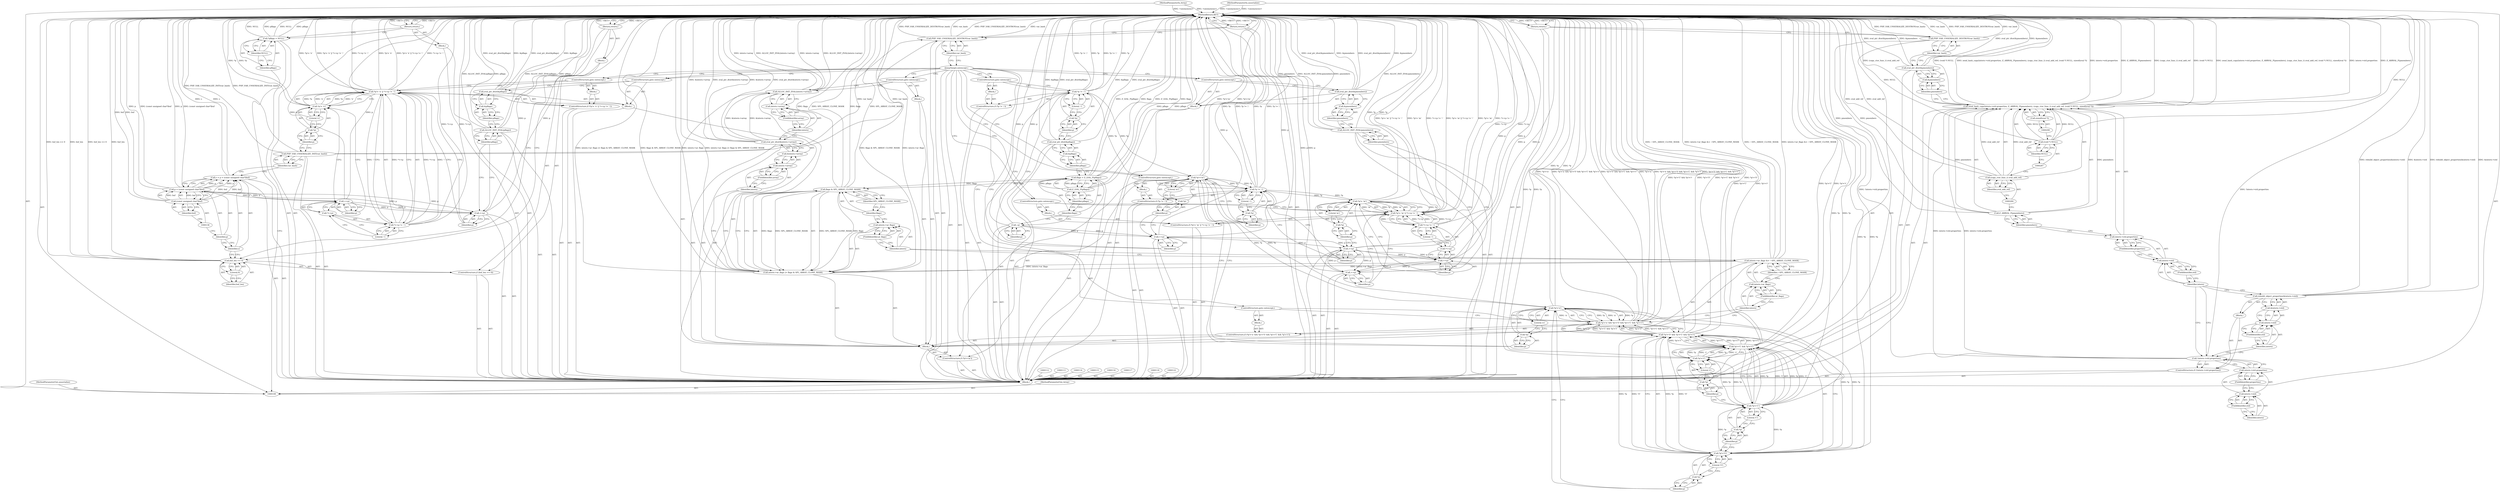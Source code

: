 digraph "0_php_88223c5245e9b470e1e6362bfd96829562ffe6ab" {
"1000301" [label="(MethodReturn,RET)"];
"1000109" [label="(MethodParameterIn,Array)"];
"1000429" [label="(MethodParameterOut,Array)"];
"1000110" [label="(MethodParameterIn,unserialize)"];
"1000430" [label="(MethodParameterOut,unserialize)"];
"1000123" [label="(Block,)"];
"1000124" [label="(Return,return;)"];
"1000125" [label="(ControlStructure,if (buf_len == 0))"];
"1000128" [label="(Literal,0)"];
"1000129" [label="(Block,)"];
"1000126" [label="(Call,buf_len == 0)"];
"1000127" [label="(Identifier,buf_len)"];
"1000130" [label="(Return,return;)"];
"1000111" [label="(Block,)"];
"1000131" [label="(Call,s = p = (const unsigned char*)buf)"];
"1000132" [label="(Identifier,s)"];
"1000137" [label="(Identifier,buf)"];
"1000133" [label="(Call,p = (const unsigned char*)buf)"];
"1000134" [label="(Identifier,p)"];
"1000135" [label="(Call,(const unsigned char*)buf)"];
"1000138" [label="(Call,PHP_VAR_UNSERIALIZE_INIT(var_hash))"];
"1000139" [label="(Identifier,var_hash)"];
"1000140" [label="(ControlStructure,if (*p!= 'x' || *++p != ':'))"];
"1000145" [label="(Literal,'x')"];
"1000146" [label="(Call,*++p != ':')"];
"1000147" [label="(Call,*++p)"];
"1000148" [label="(Call,++p)"];
"1000149" [label="(Identifier,p)"];
"1000150" [label="(Literal,':')"];
"1000151" [label="(Block,)"];
"1000141" [label="(Call,*p!= 'x' || *++p != ':')"];
"1000142" [label="(Call,*p!= 'x')"];
"1000143" [label="(Call,*p)"];
"1000144" [label="(Identifier,p)"];
"1000152" [label="(ControlStructure,goto outexcept;)"];
"1000153" [label="(Call,++p)"];
"1000154" [label="(Identifier,p)"];
"1000155" [label="(Call,ALLOC_INIT_ZVAL(pflags))"];
"1000156" [label="(Identifier,pflags)"];
"1000157" [label="(Block,)"];
"1000159" [label="(Call,&pflags)"];
"1000160" [label="(Identifier,pflags)"];
"1000158" [label="(Call,zval_ptr_dtor(&pflags))"];
"1000161" [label="(ControlStructure,goto outexcept;)"];
"1000162" [label="(Call,--p)"];
"1000163" [label="(Identifier,p)"];
"1000164" [label="(Call,flags = Z_LVAL_P(pflags))"];
"1000165" [label="(Identifier,flags)"];
"1000167" [label="(Identifier,pflags)"];
"1000166" [label="(Call,Z_LVAL_P(pflags))"];
"1000168" [label="(Call,zval_ptr_dtor(&pflags))"];
"1000169" [label="(Call,&pflags)"];
"1000170" [label="(Identifier,pflags)"];
"1000171" [label="(ControlStructure,if (*p != ';'))"];
"1000175" [label="(Literal,';')"];
"1000176" [label="(Block,)"];
"1000172" [label="(Call,*p != ';')"];
"1000173" [label="(Call,*p)"];
"1000174" [label="(Identifier,p)"];
"1000177" [label="(ControlStructure,goto outexcept;)"];
"1000178" [label="(Call,++p)"];
"1000179" [label="(Identifier,p)"];
"1000180" [label="(ControlStructure,if (*p!='m'))"];
"1000185" [label="(Block,)"];
"1000181" [label="(Call,*p!='m')"];
"1000182" [label="(Call,*p)"];
"1000183" [label="(Identifier,p)"];
"1000184" [label="(Literal,'m')"];
"1000191" [label="(Literal,'a')"];
"1000192" [label="(Call,*p!='O' && *p!='C' && *p!='r')"];
"1000193" [label="(Call,*p!='O')"];
"1000194" [label="(Call,*p)"];
"1000195" [label="(Identifier,p)"];
"1000186" [label="(ControlStructure,if (*p!='a' && *p!='O' && *p!='C' && *p!='r'))"];
"1000196" [label="(Literal,'O')"];
"1000197" [label="(Call,*p!='C' && *p!='r')"];
"1000198" [label="(Call,*p!='C')"];
"1000199" [label="(Call,*p)"];
"1000200" [label="(Identifier,p)"];
"1000201" [label="(Literal,'C')"];
"1000202" [label="(Call,*p!='r')"];
"1000203" [label="(Call,*p)"];
"1000204" [label="(Identifier,p)"];
"1000205" [label="(Literal,'r')"];
"1000206" [label="(Block,)"];
"1000187" [label="(Call,*p!='a' && *p!='O' && *p!='C' && *p!='r')"];
"1000188" [label="(Call,*p!='a')"];
"1000189" [label="(Call,*p)"];
"1000190" [label="(Identifier,p)"];
"1000207" [label="(ControlStructure,goto outexcept;)"];
"1000211" [label="(FieldIdentifier,ar_flags)"];
"1000208" [label="(Call,intern->ar_flags &= ~SPL_ARRAY_CLONE_MASK)"];
"1000209" [label="(Call,intern->ar_flags)"];
"1000210" [label="(Identifier,intern)"];
"1000212" [label="(Identifier,~SPL_ARRAY_CLONE_MASK)"];
"1000216" [label="(FieldIdentifier,ar_flags)"];
"1000213" [label="(Call,intern->ar_flags |= flags & SPL_ARRAY_CLONE_MASK)"];
"1000214" [label="(Call,intern->ar_flags)"];
"1000215" [label="(Identifier,intern)"];
"1000217" [label="(Call,flags & SPL_ARRAY_CLONE_MASK)"];
"1000218" [label="(Identifier,flags)"];
"1000219" [label="(Identifier,SPL_ARRAY_CLONE_MASK)"];
"1000221" [label="(Call,&intern->array)"];
"1000222" [label="(Call,intern->array)"];
"1000223" [label="(Identifier,intern)"];
"1000220" [label="(Call,zval_ptr_dtor(&intern->array))"];
"1000224" [label="(FieldIdentifier,array)"];
"1000226" [label="(Call,intern->array)"];
"1000227" [label="(Identifier,intern)"];
"1000225" [label="(Call,ALLOC_INIT_ZVAL(intern->array))"];
"1000228" [label="(FieldIdentifier,array)"];
"1000229" [label="(Block,)"];
"1000230" [label="(ControlStructure,goto outexcept;)"];
"1000231" [label="(ControlStructure,if (*p != ';'))"];
"1000235" [label="(Literal,';')"];
"1000236" [label="(Block,)"];
"1000232" [label="(Call,*p != ';')"];
"1000233" [label="(Call,*p)"];
"1000234" [label="(Identifier,p)"];
"1000237" [label="(ControlStructure,goto outexcept;)"];
"1000238" [label="(Call,++p)"];
"1000239" [label="(Identifier,p)"];
"1000240" [label="(ControlStructure,if (*p!= 'm' || *++p != ':'))"];
"1000245" [label="(Literal,'m')"];
"1000246" [label="(Call,*++p != ':')"];
"1000247" [label="(Call,*++p)"];
"1000248" [label="(Call,++p)"];
"1000249" [label="(Identifier,p)"];
"1000250" [label="(Literal,':')"];
"1000251" [label="(Block,)"];
"1000241" [label="(Call,*p!= 'm' || *++p != ':')"];
"1000242" [label="(Call,*p!= 'm')"];
"1000243" [label="(Call,*p)"];
"1000244" [label="(Identifier,p)"];
"1000252" [label="(ControlStructure,goto outexcept;)"];
"1000254" [label="(Identifier,p)"];
"1000253" [label="(Call,++p)"];
"1000256" [label="(Identifier,pmembers)"];
"1000255" [label="(Call,ALLOC_INIT_ZVAL(pmembers))"];
"1000257" [label="(Block,)"];
"1000258" [label="(Call,zval_ptr_dtor(&pmembers))"];
"1000259" [label="(Call,&pmembers)"];
"1000260" [label="(Identifier,pmembers)"];
"1000261" [label="(ControlStructure,goto outexcept;)"];
"1000262" [label="(ControlStructure,if (!intern->std.properties))"];
"1000267" [label="(FieldIdentifier,std)"];
"1000268" [label="(FieldIdentifier,properties)"];
"1000269" [label="(Block,)"];
"1000263" [label="(Call,!intern->std.properties)"];
"1000264" [label="(Call,intern->std.properties)"];
"1000265" [label="(Call,intern->std)"];
"1000266" [label="(Identifier,intern)"];
"1000270" [label="(Call,rebuild_object_properties(&intern->std))"];
"1000271" [label="(Call,&intern->std)"];
"1000272" [label="(Call,intern->std)"];
"1000273" [label="(Identifier,intern)"];
"1000274" [label="(FieldIdentifier,std)"];
"1000275" [label="(Call,zend_hash_copy(intern->std.properties, Z_ARRVAL_P(pmembers), (copy_ctor_func_t) zval_add_ref, (void *) NULL, sizeof(zval *)))"];
"1000288" [label="(Identifier,NULL)"];
"1000289" [label="(Call,sizeof(zval *))"];
"1000276" [label="(Call,intern->std.properties)"];
"1000277" [label="(Call,intern->std)"];
"1000278" [label="(Identifier,intern)"];
"1000279" [label="(FieldIdentifier,std)"];
"1000280" [label="(FieldIdentifier,properties)"];
"1000281" [label="(Call,Z_ARRVAL_P(pmembers))"];
"1000282" [label="(Identifier,pmembers)"];
"1000283" [label="(Call,(copy_ctor_func_t) zval_add_ref)"];
"1000285" [label="(Identifier,zval_add_ref)"];
"1000286" [label="(Call,(void *) NULL)"];
"1000291" [label="(Call,zval_ptr_dtor(&pmembers))"];
"1000292" [label="(Call,&pmembers)"];
"1000293" [label="(Identifier,pmembers)"];
"1000294" [label="(Call,PHP_VAR_UNSERIALIZE_DESTROY(var_hash))"];
"1000295" [label="(Identifier,var_hash)"];
"1000296" [label="(Return,return;)"];
"1000119" [label="(Call,*pflags = NULL)"];
"1000120" [label="(Identifier,pflags)"];
"1000121" [label="(Identifier,NULL)"];
"1000297" [label="(JumpTarget,outexcept:)"];
"1000298" [label="(Call,PHP_VAR_UNSERIALIZE_DESTROY(var_hash))"];
"1000299" [label="(Identifier,var_hash)"];
"1000300" [label="(Return,return;)"];
"1000301" -> "1000108"  [label="AST: "];
"1000301" -> "1000124"  [label="CFG: "];
"1000301" -> "1000130"  [label="CFG: "];
"1000301" -> "1000296"  [label="CFG: "];
"1000301" -> "1000300"  [label="CFG: "];
"1000124" -> "1000301"  [label="DDG: <RET>"];
"1000296" -> "1000301"  [label="DDG: <RET>"];
"1000164" -> "1000301"  [label="DDG: Z_LVAL_P(pflags)"];
"1000164" -> "1000301"  [label="DDG: flags"];
"1000181" -> "1000301"  [label="DDG: *p!='m'"];
"1000270" -> "1000301"  [label="DDG: rebuild_object_properties(&intern->std)"];
"1000270" -> "1000301"  [label="DDG: &intern->std"];
"1000258" -> "1000301"  [label="DDG: &pmembers"];
"1000258" -> "1000301"  [label="DDG: zval_ptr_dtor(&pmembers)"];
"1000158" -> "1000301"  [label="DDG: &pflags"];
"1000158" -> "1000301"  [label="DDG: zval_ptr_dtor(&pflags)"];
"1000187" -> "1000301"  [label="DDG: *p!='a'"];
"1000187" -> "1000301"  [label="DDG: *p!='a' && *p!='O' && *p!='C' && *p!='r'"];
"1000187" -> "1000301"  [label="DDG: *p!='O' && *p!='C' && *p!='r'"];
"1000168" -> "1000301"  [label="DDG: zval_ptr_dtor(&pflags)"];
"1000168" -> "1000301"  [label="DDG: &pflags"];
"1000275" -> "1000301"  [label="DDG: (void *) NULL"];
"1000275" -> "1000301"  [label="DDG: zend_hash_copy(intern->std.properties, Z_ARRVAL_P(pmembers), (copy_ctor_func_t) zval_add_ref, (void *) NULL, sizeof(zval *))"];
"1000275" -> "1000301"  [label="DDG: intern->std.properties"];
"1000275" -> "1000301"  [label="DDG: Z_ARRVAL_P(pmembers)"];
"1000275" -> "1000301"  [label="DDG: (copy_ctor_func_t) zval_add_ref"];
"1000298" -> "1000301"  [label="DDG: PHP_VAR_UNSERIALIZE_DESTROY(var_hash)"];
"1000298" -> "1000301"  [label="DDG: var_hash"];
"1000126" -> "1000301"  [label="DDG: buf_len == 0"];
"1000126" -> "1000301"  [label="DDG: buf_len"];
"1000291" -> "1000301"  [label="DDG: zval_ptr_dtor(&pmembers)"];
"1000291" -> "1000301"  [label="DDG: &pmembers"];
"1000172" -> "1000301"  [label="DDG: *p != ';'"];
"1000172" -> "1000301"  [label="DDG: *p"];
"1000141" -> "1000301"  [label="DDG: *p!= 'x'"];
"1000141" -> "1000301"  [label="DDG: *p!= 'x' || *++p != ':'"];
"1000141" -> "1000301"  [label="DDG: *++p != ':'"];
"1000225" -> "1000301"  [label="DDG: ALLOC_INIT_ZVAL(intern->array)"];
"1000225" -> "1000301"  [label="DDG: intern->array"];
"1000220" -> "1000301"  [label="DDG: &intern->array"];
"1000220" -> "1000301"  [label="DDG: zval_ptr_dtor(&intern->array)"];
"1000193" -> "1000301"  [label="DDG: *p"];
"1000283" -> "1000301"  [label="DDG: zval_add_ref"];
"1000281" -> "1000301"  [label="DDG: pmembers"];
"1000294" -> "1000301"  [label="DDG: PHP_VAR_UNSERIALIZE_DESTROY(var_hash)"];
"1000294" -> "1000301"  [label="DDG: var_hash"];
"1000232" -> "1000301"  [label="DDG: *p"];
"1000232" -> "1000301"  [label="DDG: *p != ';'"];
"1000238" -> "1000301"  [label="DDG: p"];
"1000178" -> "1000301"  [label="DDG: p"];
"1000255" -> "1000301"  [label="DDG: ALLOC_INIT_ZVAL(pmembers)"];
"1000255" -> "1000301"  [label="DDG: pmembers"];
"1000217" -> "1000301"  [label="DDG: SPL_ARRAY_CLONE_MASK"];
"1000217" -> "1000301"  [label="DDG: flags"];
"1000213" -> "1000301"  [label="DDG: flags & SPL_ARRAY_CLONE_MASK"];
"1000213" -> "1000301"  [label="DDG: intern->ar_flags"];
"1000213" -> "1000301"  [label="DDG: intern->ar_flags |= flags & SPL_ARRAY_CLONE_MASK"];
"1000253" -> "1000301"  [label="DDG: p"];
"1000188" -> "1000301"  [label="DDG: *p"];
"1000131" -> "1000301"  [label="DDG: s"];
"1000155" -> "1000301"  [label="DDG: ALLOC_INIT_ZVAL(pflags)"];
"1000155" -> "1000301"  [label="DDG: pflags"];
"1000166" -> "1000301"  [label="DDG: pflags"];
"1000133" -> "1000301"  [label="DDG: p"];
"1000133" -> "1000301"  [label="DDG: (const unsigned char*)buf"];
"1000119" -> "1000301"  [label="DDG: NULL"];
"1000119" -> "1000301"  [label="DDG: pflags"];
"1000263" -> "1000301"  [label="DDG: !intern->std.properties"];
"1000202" -> "1000301"  [label="DDG: *p"];
"1000208" -> "1000301"  [label="DDG: intern->ar_flags &= ~SPL_ARRAY_CLONE_MASK"];
"1000208" -> "1000301"  [label="DDG: ~SPL_ARRAY_CLONE_MASK"];
"1000148" -> "1000301"  [label="DDG: p"];
"1000153" -> "1000301"  [label="DDG: p"];
"1000192" -> "1000301"  [label="DDG: *p!='C' && *p!='r'"];
"1000192" -> "1000301"  [label="DDG: *p!='O'"];
"1000198" -> "1000301"  [label="DDG: *p"];
"1000110" -> "1000301"  [label="DDG: <anonymous>"];
"1000142" -> "1000301"  [label="DDG: *p"];
"1000241" -> "1000301"  [label="DDG: *p!= 'm'"];
"1000241" -> "1000301"  [label="DDG: *++p != ':'"];
"1000241" -> "1000301"  [label="DDG: *p!= 'm' || *++p != ':'"];
"1000286" -> "1000301"  [label="DDG: NULL"];
"1000138" -> "1000301"  [label="DDG: PHP_VAR_UNSERIALIZE_INIT(var_hash)"];
"1000162" -> "1000301"  [label="DDG: p"];
"1000146" -> "1000301"  [label="DDG: *++p"];
"1000135" -> "1000301"  [label="DDG: buf"];
"1000242" -> "1000301"  [label="DDG: *p"];
"1000109" -> "1000301"  [label="DDG: <anonymous>"];
"1000246" -> "1000301"  [label="DDG: *++p"];
"1000248" -> "1000301"  [label="DDG: p"];
"1000197" -> "1000301"  [label="DDG: *p!='C'"];
"1000197" -> "1000301"  [label="DDG: *p!='r'"];
"1000130" -> "1000301"  [label="DDG: <RET>"];
"1000300" -> "1000301"  [label="DDG: <RET>"];
"1000109" -> "1000108"  [label="AST: "];
"1000109" -> "1000301"  [label="DDG: <anonymous>"];
"1000429" -> "1000108"  [label="AST: "];
"1000110" -> "1000108"  [label="AST: "];
"1000110" -> "1000301"  [label="DDG: <anonymous>"];
"1000430" -> "1000108"  [label="AST: "];
"1000123" -> "1000111"  [label="AST: "];
"1000124" -> "1000123"  [label="AST: "];
"1000124" -> "1000123"  [label="AST: "];
"1000124" -> "1000119"  [label="CFG: "];
"1000301" -> "1000124"  [label="CFG: "];
"1000124" -> "1000301"  [label="DDG: <RET>"];
"1000125" -> "1000111"  [label="AST: "];
"1000126" -> "1000125"  [label="AST: "];
"1000129" -> "1000125"  [label="AST: "];
"1000128" -> "1000126"  [label="AST: "];
"1000128" -> "1000127"  [label="CFG: "];
"1000126" -> "1000128"  [label="CFG: "];
"1000129" -> "1000125"  [label="AST: "];
"1000130" -> "1000129"  [label="AST: "];
"1000126" -> "1000125"  [label="AST: "];
"1000126" -> "1000128"  [label="CFG: "];
"1000127" -> "1000126"  [label="AST: "];
"1000128" -> "1000126"  [label="AST: "];
"1000130" -> "1000126"  [label="CFG: "];
"1000132" -> "1000126"  [label="CFG: "];
"1000126" -> "1000301"  [label="DDG: buf_len == 0"];
"1000126" -> "1000301"  [label="DDG: buf_len"];
"1000127" -> "1000126"  [label="AST: "];
"1000128" -> "1000127"  [label="CFG: "];
"1000130" -> "1000129"  [label="AST: "];
"1000130" -> "1000126"  [label="CFG: "];
"1000301" -> "1000130"  [label="CFG: "];
"1000130" -> "1000301"  [label="DDG: <RET>"];
"1000111" -> "1000108"  [label="AST: "];
"1000112" -> "1000111"  [label="AST: "];
"1000113" -> "1000111"  [label="AST: "];
"1000114" -> "1000111"  [label="AST: "];
"1000115" -> "1000111"  [label="AST: "];
"1000116" -> "1000111"  [label="AST: "];
"1000117" -> "1000111"  [label="AST: "];
"1000118" -> "1000111"  [label="AST: "];
"1000119" -> "1000111"  [label="AST: "];
"1000122" -> "1000111"  [label="AST: "];
"1000123" -> "1000111"  [label="AST: "];
"1000125" -> "1000111"  [label="AST: "];
"1000131" -> "1000111"  [label="AST: "];
"1000138" -> "1000111"  [label="AST: "];
"1000140" -> "1000111"  [label="AST: "];
"1000153" -> "1000111"  [label="AST: "];
"1000155" -> "1000111"  [label="AST: "];
"1000157" -> "1000111"  [label="AST: "];
"1000162" -> "1000111"  [label="AST: "];
"1000164" -> "1000111"  [label="AST: "];
"1000168" -> "1000111"  [label="AST: "];
"1000171" -> "1000111"  [label="AST: "];
"1000178" -> "1000111"  [label="AST: "];
"1000180" -> "1000111"  [label="AST: "];
"1000231" -> "1000111"  [label="AST: "];
"1000238" -> "1000111"  [label="AST: "];
"1000240" -> "1000111"  [label="AST: "];
"1000253" -> "1000111"  [label="AST: "];
"1000255" -> "1000111"  [label="AST: "];
"1000257" -> "1000111"  [label="AST: "];
"1000262" -> "1000111"  [label="AST: "];
"1000275" -> "1000111"  [label="AST: "];
"1000291" -> "1000111"  [label="AST: "];
"1000294" -> "1000111"  [label="AST: "];
"1000296" -> "1000111"  [label="AST: "];
"1000297" -> "1000111"  [label="AST: "];
"1000298" -> "1000111"  [label="AST: "];
"1000300" -> "1000111"  [label="AST: "];
"1000131" -> "1000111"  [label="AST: "];
"1000131" -> "1000133"  [label="CFG: "];
"1000132" -> "1000131"  [label="AST: "];
"1000133" -> "1000131"  [label="AST: "];
"1000139" -> "1000131"  [label="CFG: "];
"1000131" -> "1000301"  [label="DDG: s"];
"1000133" -> "1000131"  [label="DDG: p"];
"1000135" -> "1000131"  [label="DDG: buf"];
"1000132" -> "1000131"  [label="AST: "];
"1000132" -> "1000126"  [label="CFG: "];
"1000134" -> "1000132"  [label="CFG: "];
"1000137" -> "1000135"  [label="AST: "];
"1000137" -> "1000136"  [label="CFG: "];
"1000135" -> "1000137"  [label="CFG: "];
"1000133" -> "1000131"  [label="AST: "];
"1000133" -> "1000135"  [label="CFG: "];
"1000134" -> "1000133"  [label="AST: "];
"1000135" -> "1000133"  [label="AST: "];
"1000131" -> "1000133"  [label="CFG: "];
"1000133" -> "1000301"  [label="DDG: p"];
"1000133" -> "1000301"  [label="DDG: (const unsigned char*)buf"];
"1000133" -> "1000131"  [label="DDG: p"];
"1000135" -> "1000133"  [label="DDG: buf"];
"1000133" -> "1000148"  [label="DDG: p"];
"1000133" -> "1000153"  [label="DDG: p"];
"1000134" -> "1000133"  [label="AST: "];
"1000134" -> "1000132"  [label="CFG: "];
"1000136" -> "1000134"  [label="CFG: "];
"1000135" -> "1000133"  [label="AST: "];
"1000135" -> "1000137"  [label="CFG: "];
"1000136" -> "1000135"  [label="AST: "];
"1000137" -> "1000135"  [label="AST: "];
"1000133" -> "1000135"  [label="CFG: "];
"1000135" -> "1000301"  [label="DDG: buf"];
"1000135" -> "1000131"  [label="DDG: buf"];
"1000135" -> "1000133"  [label="DDG: buf"];
"1000138" -> "1000111"  [label="AST: "];
"1000138" -> "1000139"  [label="CFG: "];
"1000139" -> "1000138"  [label="AST: "];
"1000144" -> "1000138"  [label="CFG: "];
"1000138" -> "1000301"  [label="DDG: PHP_VAR_UNSERIALIZE_INIT(var_hash)"];
"1000138" -> "1000298"  [label="DDG: var_hash"];
"1000139" -> "1000138"  [label="AST: "];
"1000139" -> "1000131"  [label="CFG: "];
"1000138" -> "1000139"  [label="CFG: "];
"1000140" -> "1000111"  [label="AST: "];
"1000141" -> "1000140"  [label="AST: "];
"1000151" -> "1000140"  [label="AST: "];
"1000145" -> "1000142"  [label="AST: "];
"1000145" -> "1000143"  [label="CFG: "];
"1000142" -> "1000145"  [label="CFG: "];
"1000146" -> "1000141"  [label="AST: "];
"1000146" -> "1000150"  [label="CFG: "];
"1000147" -> "1000146"  [label="AST: "];
"1000150" -> "1000146"  [label="AST: "];
"1000141" -> "1000146"  [label="CFG: "];
"1000146" -> "1000301"  [label="DDG: *++p"];
"1000146" -> "1000141"  [label="DDG: *++p"];
"1000146" -> "1000141"  [label="DDG: ':'"];
"1000147" -> "1000146"  [label="AST: "];
"1000147" -> "1000148"  [label="CFG: "];
"1000148" -> "1000147"  [label="AST: "];
"1000150" -> "1000147"  [label="CFG: "];
"1000148" -> "1000147"  [label="AST: "];
"1000148" -> "1000149"  [label="CFG: "];
"1000149" -> "1000148"  [label="AST: "];
"1000147" -> "1000148"  [label="CFG: "];
"1000148" -> "1000301"  [label="DDG: p"];
"1000133" -> "1000148"  [label="DDG: p"];
"1000148" -> "1000153"  [label="DDG: p"];
"1000149" -> "1000148"  [label="AST: "];
"1000149" -> "1000142"  [label="CFG: "];
"1000148" -> "1000149"  [label="CFG: "];
"1000150" -> "1000146"  [label="AST: "];
"1000150" -> "1000147"  [label="CFG: "];
"1000146" -> "1000150"  [label="CFG: "];
"1000151" -> "1000140"  [label="AST: "];
"1000152" -> "1000151"  [label="AST: "];
"1000141" -> "1000140"  [label="AST: "];
"1000141" -> "1000142"  [label="CFG: "];
"1000141" -> "1000146"  [label="CFG: "];
"1000142" -> "1000141"  [label="AST: "];
"1000146" -> "1000141"  [label="AST: "];
"1000152" -> "1000141"  [label="CFG: "];
"1000154" -> "1000141"  [label="CFG: "];
"1000141" -> "1000301"  [label="DDG: *p!= 'x'"];
"1000141" -> "1000301"  [label="DDG: *p!= 'x' || *++p != ':'"];
"1000141" -> "1000301"  [label="DDG: *++p != ':'"];
"1000142" -> "1000141"  [label="DDG: *p"];
"1000142" -> "1000141"  [label="DDG: 'x'"];
"1000146" -> "1000141"  [label="DDG: *++p"];
"1000146" -> "1000141"  [label="DDG: ':'"];
"1000142" -> "1000141"  [label="AST: "];
"1000142" -> "1000145"  [label="CFG: "];
"1000143" -> "1000142"  [label="AST: "];
"1000145" -> "1000142"  [label="AST: "];
"1000149" -> "1000142"  [label="CFG: "];
"1000141" -> "1000142"  [label="CFG: "];
"1000142" -> "1000301"  [label="DDG: *p"];
"1000142" -> "1000141"  [label="DDG: *p"];
"1000142" -> "1000141"  [label="DDG: 'x'"];
"1000143" -> "1000142"  [label="AST: "];
"1000143" -> "1000144"  [label="CFG: "];
"1000144" -> "1000143"  [label="AST: "];
"1000145" -> "1000143"  [label="CFG: "];
"1000144" -> "1000143"  [label="AST: "];
"1000144" -> "1000138"  [label="CFG: "];
"1000143" -> "1000144"  [label="CFG: "];
"1000152" -> "1000151"  [label="AST: "];
"1000152" -> "1000141"  [label="CFG: "];
"1000297" -> "1000152"  [label="CFG: "];
"1000153" -> "1000111"  [label="AST: "];
"1000153" -> "1000154"  [label="CFG: "];
"1000154" -> "1000153"  [label="AST: "];
"1000156" -> "1000153"  [label="CFG: "];
"1000153" -> "1000301"  [label="DDG: p"];
"1000133" -> "1000153"  [label="DDG: p"];
"1000148" -> "1000153"  [label="DDG: p"];
"1000154" -> "1000153"  [label="AST: "];
"1000154" -> "1000141"  [label="CFG: "];
"1000153" -> "1000154"  [label="CFG: "];
"1000155" -> "1000111"  [label="AST: "];
"1000155" -> "1000156"  [label="CFG: "];
"1000156" -> "1000155"  [label="AST: "];
"1000160" -> "1000155"  [label="CFG: "];
"1000155" -> "1000301"  [label="DDG: ALLOC_INIT_ZVAL(pflags)"];
"1000155" -> "1000301"  [label="DDG: pflags"];
"1000156" -> "1000155"  [label="AST: "];
"1000156" -> "1000153"  [label="CFG: "];
"1000155" -> "1000156"  [label="CFG: "];
"1000157" -> "1000111"  [label="AST: "];
"1000158" -> "1000157"  [label="AST: "];
"1000161" -> "1000157"  [label="AST: "];
"1000159" -> "1000158"  [label="AST: "];
"1000159" -> "1000160"  [label="CFG: "];
"1000160" -> "1000159"  [label="AST: "];
"1000158" -> "1000159"  [label="CFG: "];
"1000160" -> "1000159"  [label="AST: "];
"1000160" -> "1000155"  [label="CFG: "];
"1000159" -> "1000160"  [label="CFG: "];
"1000158" -> "1000157"  [label="AST: "];
"1000158" -> "1000159"  [label="CFG: "];
"1000159" -> "1000158"  [label="AST: "];
"1000161" -> "1000158"  [label="CFG: "];
"1000158" -> "1000301"  [label="DDG: &pflags"];
"1000158" -> "1000301"  [label="DDG: zval_ptr_dtor(&pflags)"];
"1000161" -> "1000157"  [label="AST: "];
"1000161" -> "1000158"  [label="CFG: "];
"1000297" -> "1000161"  [label="CFG: "];
"1000162" -> "1000111"  [label="AST: "];
"1000162" -> "1000163"  [label="CFG: "];
"1000163" -> "1000162"  [label="AST: "];
"1000165" -> "1000162"  [label="CFG: "];
"1000162" -> "1000301"  [label="DDG: p"];
"1000162" -> "1000178"  [label="DDG: p"];
"1000163" -> "1000162"  [label="AST: "];
"1000162" -> "1000163"  [label="CFG: "];
"1000164" -> "1000111"  [label="AST: "];
"1000164" -> "1000166"  [label="CFG: "];
"1000165" -> "1000164"  [label="AST: "];
"1000166" -> "1000164"  [label="AST: "];
"1000170" -> "1000164"  [label="CFG: "];
"1000164" -> "1000301"  [label="DDG: Z_LVAL_P(pflags)"];
"1000164" -> "1000301"  [label="DDG: flags"];
"1000166" -> "1000164"  [label="DDG: pflags"];
"1000164" -> "1000217"  [label="DDG: flags"];
"1000165" -> "1000164"  [label="AST: "];
"1000165" -> "1000162"  [label="CFG: "];
"1000167" -> "1000165"  [label="CFG: "];
"1000167" -> "1000166"  [label="AST: "];
"1000167" -> "1000165"  [label="CFG: "];
"1000166" -> "1000167"  [label="CFG: "];
"1000166" -> "1000164"  [label="AST: "];
"1000166" -> "1000167"  [label="CFG: "];
"1000167" -> "1000166"  [label="AST: "];
"1000164" -> "1000166"  [label="CFG: "];
"1000166" -> "1000301"  [label="DDG: pflags"];
"1000166" -> "1000164"  [label="DDG: pflags"];
"1000168" -> "1000111"  [label="AST: "];
"1000168" -> "1000169"  [label="CFG: "];
"1000169" -> "1000168"  [label="AST: "];
"1000174" -> "1000168"  [label="CFG: "];
"1000168" -> "1000301"  [label="DDG: zval_ptr_dtor(&pflags)"];
"1000168" -> "1000301"  [label="DDG: &pflags"];
"1000169" -> "1000168"  [label="AST: "];
"1000169" -> "1000170"  [label="CFG: "];
"1000170" -> "1000169"  [label="AST: "];
"1000168" -> "1000169"  [label="CFG: "];
"1000170" -> "1000169"  [label="AST: "];
"1000170" -> "1000164"  [label="CFG: "];
"1000169" -> "1000170"  [label="CFG: "];
"1000171" -> "1000111"  [label="AST: "];
"1000172" -> "1000171"  [label="AST: "];
"1000176" -> "1000171"  [label="AST: "];
"1000175" -> "1000172"  [label="AST: "];
"1000175" -> "1000173"  [label="CFG: "];
"1000172" -> "1000175"  [label="CFG: "];
"1000176" -> "1000171"  [label="AST: "];
"1000177" -> "1000176"  [label="AST: "];
"1000172" -> "1000171"  [label="AST: "];
"1000172" -> "1000175"  [label="CFG: "];
"1000173" -> "1000172"  [label="AST: "];
"1000175" -> "1000172"  [label="AST: "];
"1000177" -> "1000172"  [label="CFG: "];
"1000179" -> "1000172"  [label="CFG: "];
"1000172" -> "1000301"  [label="DDG: *p != ';'"];
"1000172" -> "1000301"  [label="DDG: *p"];
"1000172" -> "1000181"  [label="DDG: *p"];
"1000173" -> "1000172"  [label="AST: "];
"1000173" -> "1000174"  [label="CFG: "];
"1000174" -> "1000173"  [label="AST: "];
"1000175" -> "1000173"  [label="CFG: "];
"1000174" -> "1000173"  [label="AST: "];
"1000174" -> "1000168"  [label="CFG: "];
"1000173" -> "1000174"  [label="CFG: "];
"1000177" -> "1000176"  [label="AST: "];
"1000177" -> "1000172"  [label="CFG: "];
"1000297" -> "1000177"  [label="CFG: "];
"1000178" -> "1000111"  [label="AST: "];
"1000178" -> "1000179"  [label="CFG: "];
"1000179" -> "1000178"  [label="AST: "];
"1000183" -> "1000178"  [label="CFG: "];
"1000178" -> "1000301"  [label="DDG: p"];
"1000162" -> "1000178"  [label="DDG: p"];
"1000178" -> "1000238"  [label="DDG: p"];
"1000179" -> "1000178"  [label="AST: "];
"1000179" -> "1000172"  [label="CFG: "];
"1000178" -> "1000179"  [label="CFG: "];
"1000180" -> "1000111"  [label="AST: "];
"1000181" -> "1000180"  [label="AST: "];
"1000185" -> "1000180"  [label="AST: "];
"1000185" -> "1000180"  [label="AST: "];
"1000186" -> "1000185"  [label="AST: "];
"1000208" -> "1000185"  [label="AST: "];
"1000213" -> "1000185"  [label="AST: "];
"1000220" -> "1000185"  [label="AST: "];
"1000225" -> "1000185"  [label="AST: "];
"1000229" -> "1000185"  [label="AST: "];
"1000181" -> "1000180"  [label="AST: "];
"1000181" -> "1000184"  [label="CFG: "];
"1000182" -> "1000181"  [label="AST: "];
"1000184" -> "1000181"  [label="AST: "];
"1000190" -> "1000181"  [label="CFG: "];
"1000234" -> "1000181"  [label="CFG: "];
"1000181" -> "1000301"  [label="DDG: *p!='m'"];
"1000172" -> "1000181"  [label="DDG: *p"];
"1000181" -> "1000188"  [label="DDG: *p"];
"1000181" -> "1000232"  [label="DDG: *p"];
"1000182" -> "1000181"  [label="AST: "];
"1000182" -> "1000183"  [label="CFG: "];
"1000183" -> "1000182"  [label="AST: "];
"1000184" -> "1000182"  [label="CFG: "];
"1000183" -> "1000182"  [label="AST: "];
"1000183" -> "1000178"  [label="CFG: "];
"1000182" -> "1000183"  [label="CFG: "];
"1000184" -> "1000181"  [label="AST: "];
"1000184" -> "1000182"  [label="CFG: "];
"1000181" -> "1000184"  [label="CFG: "];
"1000191" -> "1000188"  [label="AST: "];
"1000191" -> "1000189"  [label="CFG: "];
"1000188" -> "1000191"  [label="CFG: "];
"1000192" -> "1000187"  [label="AST: "];
"1000192" -> "1000193"  [label="CFG: "];
"1000192" -> "1000197"  [label="CFG: "];
"1000193" -> "1000192"  [label="AST: "];
"1000197" -> "1000192"  [label="AST: "];
"1000187" -> "1000192"  [label="CFG: "];
"1000192" -> "1000301"  [label="DDG: *p!='C' && *p!='r'"];
"1000192" -> "1000301"  [label="DDG: *p!='O'"];
"1000192" -> "1000187"  [label="DDG: *p!='O'"];
"1000192" -> "1000187"  [label="DDG: *p!='C' && *p!='r'"];
"1000193" -> "1000192"  [label="DDG: *p"];
"1000193" -> "1000192"  [label="DDG: 'O'"];
"1000197" -> "1000192"  [label="DDG: *p!='C'"];
"1000197" -> "1000192"  [label="DDG: *p!='r'"];
"1000193" -> "1000192"  [label="AST: "];
"1000193" -> "1000196"  [label="CFG: "];
"1000194" -> "1000193"  [label="AST: "];
"1000196" -> "1000193"  [label="AST: "];
"1000200" -> "1000193"  [label="CFG: "];
"1000192" -> "1000193"  [label="CFG: "];
"1000193" -> "1000301"  [label="DDG: *p"];
"1000193" -> "1000192"  [label="DDG: *p"];
"1000193" -> "1000192"  [label="DDG: 'O'"];
"1000188" -> "1000193"  [label="DDG: *p"];
"1000193" -> "1000198"  [label="DDG: *p"];
"1000194" -> "1000193"  [label="AST: "];
"1000194" -> "1000195"  [label="CFG: "];
"1000195" -> "1000194"  [label="AST: "];
"1000196" -> "1000194"  [label="CFG: "];
"1000195" -> "1000194"  [label="AST: "];
"1000195" -> "1000188"  [label="CFG: "];
"1000194" -> "1000195"  [label="CFG: "];
"1000186" -> "1000185"  [label="AST: "];
"1000187" -> "1000186"  [label="AST: "];
"1000206" -> "1000186"  [label="AST: "];
"1000196" -> "1000193"  [label="AST: "];
"1000196" -> "1000194"  [label="CFG: "];
"1000193" -> "1000196"  [label="CFG: "];
"1000197" -> "1000192"  [label="AST: "];
"1000197" -> "1000198"  [label="CFG: "];
"1000197" -> "1000202"  [label="CFG: "];
"1000198" -> "1000197"  [label="AST: "];
"1000202" -> "1000197"  [label="AST: "];
"1000192" -> "1000197"  [label="CFG: "];
"1000197" -> "1000301"  [label="DDG: *p!='C'"];
"1000197" -> "1000301"  [label="DDG: *p!='r'"];
"1000197" -> "1000192"  [label="DDG: *p!='C'"];
"1000197" -> "1000192"  [label="DDG: *p!='r'"];
"1000198" -> "1000197"  [label="DDG: *p"];
"1000198" -> "1000197"  [label="DDG: 'C'"];
"1000202" -> "1000197"  [label="DDG: *p"];
"1000202" -> "1000197"  [label="DDG: 'r'"];
"1000198" -> "1000197"  [label="AST: "];
"1000198" -> "1000201"  [label="CFG: "];
"1000199" -> "1000198"  [label="AST: "];
"1000201" -> "1000198"  [label="AST: "];
"1000204" -> "1000198"  [label="CFG: "];
"1000197" -> "1000198"  [label="CFG: "];
"1000198" -> "1000301"  [label="DDG: *p"];
"1000198" -> "1000197"  [label="DDG: *p"];
"1000198" -> "1000197"  [label="DDG: 'C'"];
"1000193" -> "1000198"  [label="DDG: *p"];
"1000198" -> "1000202"  [label="DDG: *p"];
"1000199" -> "1000198"  [label="AST: "];
"1000199" -> "1000200"  [label="CFG: "];
"1000200" -> "1000199"  [label="AST: "];
"1000201" -> "1000199"  [label="CFG: "];
"1000200" -> "1000199"  [label="AST: "];
"1000200" -> "1000193"  [label="CFG: "];
"1000199" -> "1000200"  [label="CFG: "];
"1000201" -> "1000198"  [label="AST: "];
"1000201" -> "1000199"  [label="CFG: "];
"1000198" -> "1000201"  [label="CFG: "];
"1000202" -> "1000197"  [label="AST: "];
"1000202" -> "1000205"  [label="CFG: "];
"1000203" -> "1000202"  [label="AST: "];
"1000205" -> "1000202"  [label="AST: "];
"1000197" -> "1000202"  [label="CFG: "];
"1000202" -> "1000301"  [label="DDG: *p"];
"1000202" -> "1000197"  [label="DDG: *p"];
"1000202" -> "1000197"  [label="DDG: 'r'"];
"1000198" -> "1000202"  [label="DDG: *p"];
"1000203" -> "1000202"  [label="AST: "];
"1000203" -> "1000204"  [label="CFG: "];
"1000204" -> "1000203"  [label="AST: "];
"1000205" -> "1000203"  [label="CFG: "];
"1000204" -> "1000203"  [label="AST: "];
"1000204" -> "1000198"  [label="CFG: "];
"1000203" -> "1000204"  [label="CFG: "];
"1000205" -> "1000202"  [label="AST: "];
"1000205" -> "1000203"  [label="CFG: "];
"1000202" -> "1000205"  [label="CFG: "];
"1000206" -> "1000186"  [label="AST: "];
"1000207" -> "1000206"  [label="AST: "];
"1000187" -> "1000186"  [label="AST: "];
"1000187" -> "1000188"  [label="CFG: "];
"1000187" -> "1000192"  [label="CFG: "];
"1000188" -> "1000187"  [label="AST: "];
"1000192" -> "1000187"  [label="AST: "];
"1000207" -> "1000187"  [label="CFG: "];
"1000210" -> "1000187"  [label="CFG: "];
"1000187" -> "1000301"  [label="DDG: *p!='a'"];
"1000187" -> "1000301"  [label="DDG: *p!='a' && *p!='O' && *p!='C' && *p!='r'"];
"1000187" -> "1000301"  [label="DDG: *p!='O' && *p!='C' && *p!='r'"];
"1000188" -> "1000187"  [label="DDG: *p"];
"1000188" -> "1000187"  [label="DDG: 'a'"];
"1000192" -> "1000187"  [label="DDG: *p!='O'"];
"1000192" -> "1000187"  [label="DDG: *p!='C' && *p!='r'"];
"1000188" -> "1000187"  [label="AST: "];
"1000188" -> "1000191"  [label="CFG: "];
"1000189" -> "1000188"  [label="AST: "];
"1000191" -> "1000188"  [label="AST: "];
"1000195" -> "1000188"  [label="CFG: "];
"1000187" -> "1000188"  [label="CFG: "];
"1000188" -> "1000301"  [label="DDG: *p"];
"1000188" -> "1000187"  [label="DDG: *p"];
"1000188" -> "1000187"  [label="DDG: 'a'"];
"1000181" -> "1000188"  [label="DDG: *p"];
"1000188" -> "1000193"  [label="DDG: *p"];
"1000189" -> "1000188"  [label="AST: "];
"1000189" -> "1000190"  [label="CFG: "];
"1000190" -> "1000189"  [label="AST: "];
"1000191" -> "1000189"  [label="CFG: "];
"1000190" -> "1000189"  [label="AST: "];
"1000190" -> "1000181"  [label="CFG: "];
"1000189" -> "1000190"  [label="CFG: "];
"1000207" -> "1000206"  [label="AST: "];
"1000207" -> "1000187"  [label="CFG: "];
"1000297" -> "1000207"  [label="CFG: "];
"1000211" -> "1000209"  [label="AST: "];
"1000211" -> "1000210"  [label="CFG: "];
"1000209" -> "1000211"  [label="CFG: "];
"1000208" -> "1000185"  [label="AST: "];
"1000208" -> "1000212"  [label="CFG: "];
"1000209" -> "1000208"  [label="AST: "];
"1000212" -> "1000208"  [label="AST: "];
"1000215" -> "1000208"  [label="CFG: "];
"1000208" -> "1000301"  [label="DDG: intern->ar_flags &= ~SPL_ARRAY_CLONE_MASK"];
"1000208" -> "1000301"  [label="DDG: ~SPL_ARRAY_CLONE_MASK"];
"1000208" -> "1000213"  [label="DDG: intern->ar_flags"];
"1000209" -> "1000208"  [label="AST: "];
"1000209" -> "1000211"  [label="CFG: "];
"1000210" -> "1000209"  [label="AST: "];
"1000211" -> "1000209"  [label="AST: "];
"1000212" -> "1000209"  [label="CFG: "];
"1000210" -> "1000209"  [label="AST: "];
"1000210" -> "1000187"  [label="CFG: "];
"1000211" -> "1000210"  [label="CFG: "];
"1000212" -> "1000208"  [label="AST: "];
"1000212" -> "1000209"  [label="CFG: "];
"1000208" -> "1000212"  [label="CFG: "];
"1000216" -> "1000214"  [label="AST: "];
"1000216" -> "1000215"  [label="CFG: "];
"1000214" -> "1000216"  [label="CFG: "];
"1000213" -> "1000185"  [label="AST: "];
"1000213" -> "1000217"  [label="CFG: "];
"1000214" -> "1000213"  [label="AST: "];
"1000217" -> "1000213"  [label="AST: "];
"1000223" -> "1000213"  [label="CFG: "];
"1000213" -> "1000301"  [label="DDG: flags & SPL_ARRAY_CLONE_MASK"];
"1000213" -> "1000301"  [label="DDG: intern->ar_flags"];
"1000213" -> "1000301"  [label="DDG: intern->ar_flags |= flags & SPL_ARRAY_CLONE_MASK"];
"1000208" -> "1000213"  [label="DDG: intern->ar_flags"];
"1000217" -> "1000213"  [label="DDG: flags"];
"1000217" -> "1000213"  [label="DDG: SPL_ARRAY_CLONE_MASK"];
"1000214" -> "1000213"  [label="AST: "];
"1000214" -> "1000216"  [label="CFG: "];
"1000215" -> "1000214"  [label="AST: "];
"1000216" -> "1000214"  [label="AST: "];
"1000218" -> "1000214"  [label="CFG: "];
"1000215" -> "1000214"  [label="AST: "];
"1000215" -> "1000208"  [label="CFG: "];
"1000216" -> "1000215"  [label="CFG: "];
"1000217" -> "1000213"  [label="AST: "];
"1000217" -> "1000219"  [label="CFG: "];
"1000218" -> "1000217"  [label="AST: "];
"1000219" -> "1000217"  [label="AST: "];
"1000213" -> "1000217"  [label="CFG: "];
"1000217" -> "1000301"  [label="DDG: SPL_ARRAY_CLONE_MASK"];
"1000217" -> "1000301"  [label="DDG: flags"];
"1000217" -> "1000213"  [label="DDG: flags"];
"1000217" -> "1000213"  [label="DDG: SPL_ARRAY_CLONE_MASK"];
"1000164" -> "1000217"  [label="DDG: flags"];
"1000218" -> "1000217"  [label="AST: "];
"1000218" -> "1000214"  [label="CFG: "];
"1000219" -> "1000218"  [label="CFG: "];
"1000219" -> "1000217"  [label="AST: "];
"1000219" -> "1000218"  [label="CFG: "];
"1000217" -> "1000219"  [label="CFG: "];
"1000221" -> "1000220"  [label="AST: "];
"1000221" -> "1000222"  [label="CFG: "];
"1000222" -> "1000221"  [label="AST: "];
"1000220" -> "1000221"  [label="CFG: "];
"1000222" -> "1000221"  [label="AST: "];
"1000222" -> "1000224"  [label="CFG: "];
"1000223" -> "1000222"  [label="AST: "];
"1000224" -> "1000222"  [label="AST: "];
"1000221" -> "1000222"  [label="CFG: "];
"1000223" -> "1000222"  [label="AST: "];
"1000223" -> "1000213"  [label="CFG: "];
"1000224" -> "1000223"  [label="CFG: "];
"1000220" -> "1000185"  [label="AST: "];
"1000220" -> "1000221"  [label="CFG: "];
"1000221" -> "1000220"  [label="AST: "];
"1000227" -> "1000220"  [label="CFG: "];
"1000220" -> "1000301"  [label="DDG: &intern->array"];
"1000220" -> "1000301"  [label="DDG: zval_ptr_dtor(&intern->array)"];
"1000220" -> "1000225"  [label="DDG: &intern->array"];
"1000224" -> "1000222"  [label="AST: "];
"1000224" -> "1000223"  [label="CFG: "];
"1000222" -> "1000224"  [label="CFG: "];
"1000226" -> "1000225"  [label="AST: "];
"1000226" -> "1000228"  [label="CFG: "];
"1000227" -> "1000226"  [label="AST: "];
"1000228" -> "1000226"  [label="AST: "];
"1000225" -> "1000226"  [label="CFG: "];
"1000227" -> "1000226"  [label="AST: "];
"1000227" -> "1000220"  [label="CFG: "];
"1000228" -> "1000227"  [label="CFG: "];
"1000225" -> "1000185"  [label="AST: "];
"1000225" -> "1000226"  [label="CFG: "];
"1000226" -> "1000225"  [label="AST: "];
"1000230" -> "1000225"  [label="CFG: "];
"1000225" -> "1000301"  [label="DDG: ALLOC_INIT_ZVAL(intern->array)"];
"1000225" -> "1000301"  [label="DDG: intern->array"];
"1000220" -> "1000225"  [label="DDG: &intern->array"];
"1000228" -> "1000226"  [label="AST: "];
"1000228" -> "1000227"  [label="CFG: "];
"1000226" -> "1000228"  [label="CFG: "];
"1000229" -> "1000185"  [label="AST: "];
"1000230" -> "1000229"  [label="AST: "];
"1000230" -> "1000229"  [label="AST: "];
"1000230" -> "1000225"  [label="CFG: "];
"1000297" -> "1000230"  [label="CFG: "];
"1000231" -> "1000111"  [label="AST: "];
"1000232" -> "1000231"  [label="AST: "];
"1000236" -> "1000231"  [label="AST: "];
"1000235" -> "1000232"  [label="AST: "];
"1000235" -> "1000233"  [label="CFG: "];
"1000232" -> "1000235"  [label="CFG: "];
"1000236" -> "1000231"  [label="AST: "];
"1000237" -> "1000236"  [label="AST: "];
"1000232" -> "1000231"  [label="AST: "];
"1000232" -> "1000235"  [label="CFG: "];
"1000233" -> "1000232"  [label="AST: "];
"1000235" -> "1000232"  [label="AST: "];
"1000237" -> "1000232"  [label="CFG: "];
"1000239" -> "1000232"  [label="CFG: "];
"1000232" -> "1000301"  [label="DDG: *p"];
"1000232" -> "1000301"  [label="DDG: *p != ';'"];
"1000181" -> "1000232"  [label="DDG: *p"];
"1000232" -> "1000242"  [label="DDG: *p"];
"1000233" -> "1000232"  [label="AST: "];
"1000233" -> "1000234"  [label="CFG: "];
"1000234" -> "1000233"  [label="AST: "];
"1000235" -> "1000233"  [label="CFG: "];
"1000234" -> "1000233"  [label="AST: "];
"1000234" -> "1000181"  [label="CFG: "];
"1000233" -> "1000234"  [label="CFG: "];
"1000237" -> "1000236"  [label="AST: "];
"1000237" -> "1000232"  [label="CFG: "];
"1000297" -> "1000237"  [label="CFG: "];
"1000238" -> "1000111"  [label="AST: "];
"1000238" -> "1000239"  [label="CFG: "];
"1000239" -> "1000238"  [label="AST: "];
"1000244" -> "1000238"  [label="CFG: "];
"1000238" -> "1000301"  [label="DDG: p"];
"1000178" -> "1000238"  [label="DDG: p"];
"1000238" -> "1000248"  [label="DDG: p"];
"1000238" -> "1000253"  [label="DDG: p"];
"1000239" -> "1000238"  [label="AST: "];
"1000239" -> "1000232"  [label="CFG: "];
"1000238" -> "1000239"  [label="CFG: "];
"1000240" -> "1000111"  [label="AST: "];
"1000241" -> "1000240"  [label="AST: "];
"1000251" -> "1000240"  [label="AST: "];
"1000245" -> "1000242"  [label="AST: "];
"1000245" -> "1000243"  [label="CFG: "];
"1000242" -> "1000245"  [label="CFG: "];
"1000246" -> "1000241"  [label="AST: "];
"1000246" -> "1000250"  [label="CFG: "];
"1000247" -> "1000246"  [label="AST: "];
"1000250" -> "1000246"  [label="AST: "];
"1000241" -> "1000246"  [label="CFG: "];
"1000246" -> "1000301"  [label="DDG: *++p"];
"1000246" -> "1000241"  [label="DDG: *++p"];
"1000246" -> "1000241"  [label="DDG: ':'"];
"1000247" -> "1000246"  [label="AST: "];
"1000247" -> "1000248"  [label="CFG: "];
"1000248" -> "1000247"  [label="AST: "];
"1000250" -> "1000247"  [label="CFG: "];
"1000248" -> "1000247"  [label="AST: "];
"1000248" -> "1000249"  [label="CFG: "];
"1000249" -> "1000248"  [label="AST: "];
"1000247" -> "1000248"  [label="CFG: "];
"1000248" -> "1000301"  [label="DDG: p"];
"1000238" -> "1000248"  [label="DDG: p"];
"1000248" -> "1000253"  [label="DDG: p"];
"1000249" -> "1000248"  [label="AST: "];
"1000249" -> "1000242"  [label="CFG: "];
"1000248" -> "1000249"  [label="CFG: "];
"1000250" -> "1000246"  [label="AST: "];
"1000250" -> "1000247"  [label="CFG: "];
"1000246" -> "1000250"  [label="CFG: "];
"1000251" -> "1000240"  [label="AST: "];
"1000252" -> "1000251"  [label="AST: "];
"1000241" -> "1000240"  [label="AST: "];
"1000241" -> "1000242"  [label="CFG: "];
"1000241" -> "1000246"  [label="CFG: "];
"1000242" -> "1000241"  [label="AST: "];
"1000246" -> "1000241"  [label="AST: "];
"1000252" -> "1000241"  [label="CFG: "];
"1000254" -> "1000241"  [label="CFG: "];
"1000241" -> "1000301"  [label="DDG: *p!= 'm'"];
"1000241" -> "1000301"  [label="DDG: *++p != ':'"];
"1000241" -> "1000301"  [label="DDG: *p!= 'm' || *++p != ':'"];
"1000242" -> "1000241"  [label="DDG: *p"];
"1000242" -> "1000241"  [label="DDG: 'm'"];
"1000246" -> "1000241"  [label="DDG: *++p"];
"1000246" -> "1000241"  [label="DDG: ':'"];
"1000242" -> "1000241"  [label="AST: "];
"1000242" -> "1000245"  [label="CFG: "];
"1000243" -> "1000242"  [label="AST: "];
"1000245" -> "1000242"  [label="AST: "];
"1000249" -> "1000242"  [label="CFG: "];
"1000241" -> "1000242"  [label="CFG: "];
"1000242" -> "1000301"  [label="DDG: *p"];
"1000242" -> "1000241"  [label="DDG: *p"];
"1000242" -> "1000241"  [label="DDG: 'm'"];
"1000232" -> "1000242"  [label="DDG: *p"];
"1000243" -> "1000242"  [label="AST: "];
"1000243" -> "1000244"  [label="CFG: "];
"1000244" -> "1000243"  [label="AST: "];
"1000245" -> "1000243"  [label="CFG: "];
"1000244" -> "1000243"  [label="AST: "];
"1000244" -> "1000238"  [label="CFG: "];
"1000243" -> "1000244"  [label="CFG: "];
"1000252" -> "1000251"  [label="AST: "];
"1000252" -> "1000241"  [label="CFG: "];
"1000297" -> "1000252"  [label="CFG: "];
"1000254" -> "1000253"  [label="AST: "];
"1000254" -> "1000241"  [label="CFG: "];
"1000253" -> "1000254"  [label="CFG: "];
"1000253" -> "1000111"  [label="AST: "];
"1000253" -> "1000254"  [label="CFG: "];
"1000254" -> "1000253"  [label="AST: "];
"1000256" -> "1000253"  [label="CFG: "];
"1000253" -> "1000301"  [label="DDG: p"];
"1000238" -> "1000253"  [label="DDG: p"];
"1000248" -> "1000253"  [label="DDG: p"];
"1000256" -> "1000255"  [label="AST: "];
"1000256" -> "1000253"  [label="CFG: "];
"1000255" -> "1000256"  [label="CFG: "];
"1000255" -> "1000111"  [label="AST: "];
"1000255" -> "1000256"  [label="CFG: "];
"1000256" -> "1000255"  [label="AST: "];
"1000260" -> "1000255"  [label="CFG: "];
"1000255" -> "1000301"  [label="DDG: ALLOC_INIT_ZVAL(pmembers)"];
"1000255" -> "1000301"  [label="DDG: pmembers"];
"1000257" -> "1000111"  [label="AST: "];
"1000258" -> "1000257"  [label="AST: "];
"1000261" -> "1000257"  [label="AST: "];
"1000258" -> "1000257"  [label="AST: "];
"1000258" -> "1000259"  [label="CFG: "];
"1000259" -> "1000258"  [label="AST: "];
"1000261" -> "1000258"  [label="CFG: "];
"1000258" -> "1000301"  [label="DDG: &pmembers"];
"1000258" -> "1000301"  [label="DDG: zval_ptr_dtor(&pmembers)"];
"1000259" -> "1000258"  [label="AST: "];
"1000259" -> "1000260"  [label="CFG: "];
"1000260" -> "1000259"  [label="AST: "];
"1000258" -> "1000259"  [label="CFG: "];
"1000260" -> "1000259"  [label="AST: "];
"1000260" -> "1000255"  [label="CFG: "];
"1000259" -> "1000260"  [label="CFG: "];
"1000261" -> "1000257"  [label="AST: "];
"1000261" -> "1000258"  [label="CFG: "];
"1000297" -> "1000261"  [label="CFG: "];
"1000262" -> "1000111"  [label="AST: "];
"1000263" -> "1000262"  [label="AST: "];
"1000269" -> "1000262"  [label="AST: "];
"1000267" -> "1000265"  [label="AST: "];
"1000267" -> "1000266"  [label="CFG: "];
"1000265" -> "1000267"  [label="CFG: "];
"1000268" -> "1000264"  [label="AST: "];
"1000268" -> "1000265"  [label="CFG: "];
"1000264" -> "1000268"  [label="CFG: "];
"1000269" -> "1000262"  [label="AST: "];
"1000270" -> "1000269"  [label="AST: "];
"1000263" -> "1000262"  [label="AST: "];
"1000263" -> "1000264"  [label="CFG: "];
"1000264" -> "1000263"  [label="AST: "];
"1000273" -> "1000263"  [label="CFG: "];
"1000278" -> "1000263"  [label="CFG: "];
"1000263" -> "1000301"  [label="DDG: !intern->std.properties"];
"1000263" -> "1000275"  [label="DDG: intern->std.properties"];
"1000264" -> "1000263"  [label="AST: "];
"1000264" -> "1000268"  [label="CFG: "];
"1000265" -> "1000264"  [label="AST: "];
"1000268" -> "1000264"  [label="AST: "];
"1000263" -> "1000264"  [label="CFG: "];
"1000265" -> "1000264"  [label="AST: "];
"1000265" -> "1000267"  [label="CFG: "];
"1000266" -> "1000265"  [label="AST: "];
"1000267" -> "1000265"  [label="AST: "];
"1000268" -> "1000265"  [label="CFG: "];
"1000266" -> "1000265"  [label="AST: "];
"1000267" -> "1000266"  [label="CFG: "];
"1000270" -> "1000269"  [label="AST: "];
"1000270" -> "1000271"  [label="CFG: "];
"1000271" -> "1000270"  [label="AST: "];
"1000278" -> "1000270"  [label="CFG: "];
"1000270" -> "1000301"  [label="DDG: rebuild_object_properties(&intern->std)"];
"1000270" -> "1000301"  [label="DDG: &intern->std"];
"1000271" -> "1000270"  [label="AST: "];
"1000271" -> "1000272"  [label="CFG: "];
"1000272" -> "1000271"  [label="AST: "];
"1000270" -> "1000271"  [label="CFG: "];
"1000272" -> "1000271"  [label="AST: "];
"1000272" -> "1000274"  [label="CFG: "];
"1000273" -> "1000272"  [label="AST: "];
"1000274" -> "1000272"  [label="AST: "];
"1000271" -> "1000272"  [label="CFG: "];
"1000273" -> "1000272"  [label="AST: "];
"1000273" -> "1000263"  [label="CFG: "];
"1000274" -> "1000273"  [label="CFG: "];
"1000274" -> "1000272"  [label="AST: "];
"1000274" -> "1000273"  [label="CFG: "];
"1000272" -> "1000274"  [label="CFG: "];
"1000275" -> "1000111"  [label="AST: "];
"1000275" -> "1000289"  [label="CFG: "];
"1000276" -> "1000275"  [label="AST: "];
"1000281" -> "1000275"  [label="AST: "];
"1000283" -> "1000275"  [label="AST: "];
"1000286" -> "1000275"  [label="AST: "];
"1000289" -> "1000275"  [label="AST: "];
"1000293" -> "1000275"  [label="CFG: "];
"1000275" -> "1000301"  [label="DDG: (void *) NULL"];
"1000275" -> "1000301"  [label="DDG: zend_hash_copy(intern->std.properties, Z_ARRVAL_P(pmembers), (copy_ctor_func_t) zval_add_ref, (void *) NULL, sizeof(zval *))"];
"1000275" -> "1000301"  [label="DDG: intern->std.properties"];
"1000275" -> "1000301"  [label="DDG: Z_ARRVAL_P(pmembers)"];
"1000275" -> "1000301"  [label="DDG: (copy_ctor_func_t) zval_add_ref"];
"1000263" -> "1000275"  [label="DDG: intern->std.properties"];
"1000281" -> "1000275"  [label="DDG: pmembers"];
"1000283" -> "1000275"  [label="DDG: zval_add_ref"];
"1000286" -> "1000275"  [label="DDG: NULL"];
"1000288" -> "1000286"  [label="AST: "];
"1000288" -> "1000287"  [label="CFG: "];
"1000286" -> "1000288"  [label="CFG: "];
"1000289" -> "1000275"  [label="AST: "];
"1000289" -> "1000290"  [label="CFG: "];
"1000290" -> "1000289"  [label="AST: "];
"1000275" -> "1000289"  [label="CFG: "];
"1000276" -> "1000275"  [label="AST: "];
"1000276" -> "1000280"  [label="CFG: "];
"1000277" -> "1000276"  [label="AST: "];
"1000280" -> "1000276"  [label="AST: "];
"1000282" -> "1000276"  [label="CFG: "];
"1000277" -> "1000276"  [label="AST: "];
"1000277" -> "1000279"  [label="CFG: "];
"1000278" -> "1000277"  [label="AST: "];
"1000279" -> "1000277"  [label="AST: "];
"1000280" -> "1000277"  [label="CFG: "];
"1000278" -> "1000277"  [label="AST: "];
"1000278" -> "1000270"  [label="CFG: "];
"1000278" -> "1000263"  [label="CFG: "];
"1000279" -> "1000278"  [label="CFG: "];
"1000279" -> "1000277"  [label="AST: "];
"1000279" -> "1000278"  [label="CFG: "];
"1000277" -> "1000279"  [label="CFG: "];
"1000280" -> "1000276"  [label="AST: "];
"1000280" -> "1000277"  [label="CFG: "];
"1000276" -> "1000280"  [label="CFG: "];
"1000281" -> "1000275"  [label="AST: "];
"1000281" -> "1000282"  [label="CFG: "];
"1000282" -> "1000281"  [label="AST: "];
"1000284" -> "1000281"  [label="CFG: "];
"1000281" -> "1000301"  [label="DDG: pmembers"];
"1000281" -> "1000275"  [label="DDG: pmembers"];
"1000282" -> "1000281"  [label="AST: "];
"1000282" -> "1000276"  [label="CFG: "];
"1000281" -> "1000282"  [label="CFG: "];
"1000283" -> "1000275"  [label="AST: "];
"1000283" -> "1000285"  [label="CFG: "];
"1000284" -> "1000283"  [label="AST: "];
"1000285" -> "1000283"  [label="AST: "];
"1000287" -> "1000283"  [label="CFG: "];
"1000283" -> "1000301"  [label="DDG: zval_add_ref"];
"1000283" -> "1000275"  [label="DDG: zval_add_ref"];
"1000285" -> "1000283"  [label="AST: "];
"1000285" -> "1000284"  [label="CFG: "];
"1000283" -> "1000285"  [label="CFG: "];
"1000286" -> "1000275"  [label="AST: "];
"1000286" -> "1000288"  [label="CFG: "];
"1000287" -> "1000286"  [label="AST: "];
"1000288" -> "1000286"  [label="AST: "];
"1000290" -> "1000286"  [label="CFG: "];
"1000286" -> "1000301"  [label="DDG: NULL"];
"1000286" -> "1000275"  [label="DDG: NULL"];
"1000291" -> "1000111"  [label="AST: "];
"1000291" -> "1000292"  [label="CFG: "];
"1000292" -> "1000291"  [label="AST: "];
"1000295" -> "1000291"  [label="CFG: "];
"1000291" -> "1000301"  [label="DDG: zval_ptr_dtor(&pmembers)"];
"1000291" -> "1000301"  [label="DDG: &pmembers"];
"1000292" -> "1000291"  [label="AST: "];
"1000292" -> "1000293"  [label="CFG: "];
"1000293" -> "1000292"  [label="AST: "];
"1000291" -> "1000292"  [label="CFG: "];
"1000293" -> "1000292"  [label="AST: "];
"1000293" -> "1000275"  [label="CFG: "];
"1000292" -> "1000293"  [label="CFG: "];
"1000294" -> "1000111"  [label="AST: "];
"1000294" -> "1000295"  [label="CFG: "];
"1000295" -> "1000294"  [label="AST: "];
"1000296" -> "1000294"  [label="CFG: "];
"1000294" -> "1000301"  [label="DDG: PHP_VAR_UNSERIALIZE_DESTROY(var_hash)"];
"1000294" -> "1000301"  [label="DDG: var_hash"];
"1000295" -> "1000294"  [label="AST: "];
"1000295" -> "1000291"  [label="CFG: "];
"1000294" -> "1000295"  [label="CFG: "];
"1000296" -> "1000111"  [label="AST: "];
"1000296" -> "1000294"  [label="CFG: "];
"1000301" -> "1000296"  [label="CFG: "];
"1000296" -> "1000301"  [label="DDG: <RET>"];
"1000119" -> "1000111"  [label="AST: "];
"1000119" -> "1000121"  [label="CFG: "];
"1000120" -> "1000119"  [label="AST: "];
"1000121" -> "1000119"  [label="AST: "];
"1000124" -> "1000119"  [label="CFG: "];
"1000119" -> "1000301"  [label="DDG: NULL"];
"1000119" -> "1000301"  [label="DDG: pflags"];
"1000120" -> "1000119"  [label="AST: "];
"1000120" -> "1000108"  [label="CFG: "];
"1000121" -> "1000120"  [label="CFG: "];
"1000121" -> "1000119"  [label="AST: "];
"1000121" -> "1000120"  [label="CFG: "];
"1000119" -> "1000121"  [label="CFG: "];
"1000297" -> "1000111"  [label="AST: "];
"1000297" -> "1000152"  [label="CFG: "];
"1000297" -> "1000161"  [label="CFG: "];
"1000297" -> "1000177"  [label="CFG: "];
"1000297" -> "1000207"  [label="CFG: "];
"1000297" -> "1000230"  [label="CFG: "];
"1000297" -> "1000237"  [label="CFG: "];
"1000297" -> "1000252"  [label="CFG: "];
"1000297" -> "1000261"  [label="CFG: "];
"1000299" -> "1000297"  [label="CFG: "];
"1000298" -> "1000111"  [label="AST: "];
"1000298" -> "1000299"  [label="CFG: "];
"1000299" -> "1000298"  [label="AST: "];
"1000300" -> "1000298"  [label="CFG: "];
"1000298" -> "1000301"  [label="DDG: PHP_VAR_UNSERIALIZE_DESTROY(var_hash)"];
"1000298" -> "1000301"  [label="DDG: var_hash"];
"1000138" -> "1000298"  [label="DDG: var_hash"];
"1000299" -> "1000298"  [label="AST: "];
"1000299" -> "1000297"  [label="CFG: "];
"1000298" -> "1000299"  [label="CFG: "];
"1000300" -> "1000111"  [label="AST: "];
"1000300" -> "1000298"  [label="CFG: "];
"1000301" -> "1000300"  [label="CFG: "];
"1000300" -> "1000301"  [label="DDG: <RET>"];
}

